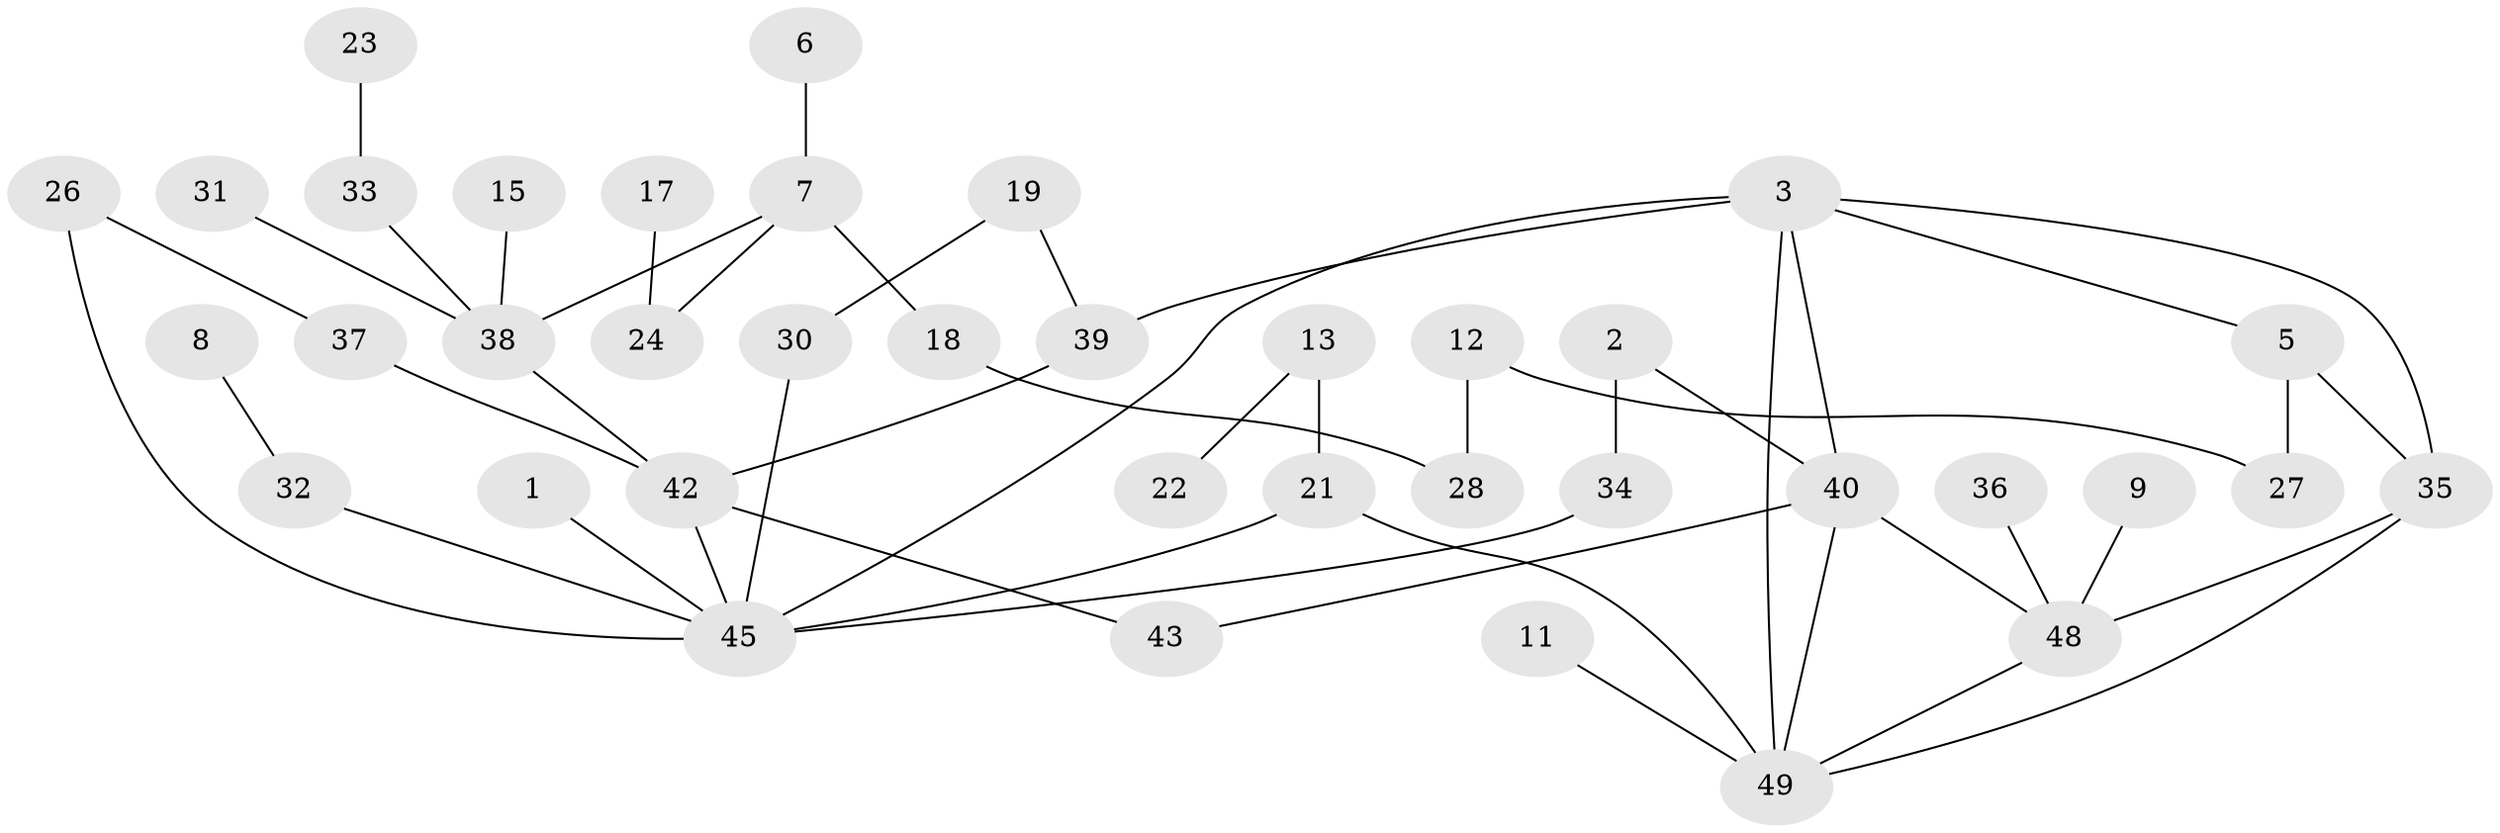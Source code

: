 // original degree distribution, {1: 0.2857142857142857, 5: 0.04081632653061224, 4: 0.08163265306122448, 2: 0.29591836734693877, 3: 0.20408163265306123, 0: 0.08163265306122448, 8: 0.01020408163265306}
// Generated by graph-tools (version 1.1) at 2025/25/03/09/25 03:25:18]
// undirected, 38 vertices, 49 edges
graph export_dot {
graph [start="1"]
  node [color=gray90,style=filled];
  1;
  2;
  3;
  5;
  6;
  7;
  8;
  9;
  11;
  12;
  13;
  15;
  17;
  18;
  19;
  21;
  22;
  23;
  24;
  26;
  27;
  28;
  30;
  31;
  32;
  33;
  34;
  35;
  36;
  37;
  38;
  39;
  40;
  42;
  43;
  45;
  48;
  49;
  1 -- 45 [weight=1.0];
  2 -- 34 [weight=1.0];
  2 -- 40 [weight=1.0];
  3 -- 5 [weight=1.0];
  3 -- 35 [weight=1.0];
  3 -- 39 [weight=1.0];
  3 -- 40 [weight=1.0];
  3 -- 45 [weight=1.0];
  3 -- 49 [weight=1.0];
  5 -- 27 [weight=1.0];
  5 -- 35 [weight=1.0];
  6 -- 7 [weight=1.0];
  7 -- 18 [weight=1.0];
  7 -- 24 [weight=2.0];
  7 -- 38 [weight=1.0];
  8 -- 32 [weight=1.0];
  9 -- 48 [weight=1.0];
  11 -- 49 [weight=1.0];
  12 -- 27 [weight=1.0];
  12 -- 28 [weight=1.0];
  13 -- 21 [weight=1.0];
  13 -- 22 [weight=1.0];
  15 -- 38 [weight=1.0];
  17 -- 24 [weight=1.0];
  18 -- 28 [weight=1.0];
  19 -- 30 [weight=1.0];
  19 -- 39 [weight=1.0];
  21 -- 45 [weight=1.0];
  21 -- 49 [weight=1.0];
  23 -- 33 [weight=2.0];
  26 -- 37 [weight=1.0];
  26 -- 45 [weight=1.0];
  30 -- 45 [weight=1.0];
  31 -- 38 [weight=1.0];
  32 -- 45 [weight=1.0];
  33 -- 38 [weight=1.0];
  34 -- 45 [weight=1.0];
  35 -- 48 [weight=2.0];
  35 -- 49 [weight=1.0];
  36 -- 48 [weight=1.0];
  37 -- 42 [weight=1.0];
  38 -- 42 [weight=2.0];
  39 -- 42 [weight=1.0];
  40 -- 43 [weight=1.0];
  40 -- 48 [weight=1.0];
  40 -- 49 [weight=1.0];
  42 -- 43 [weight=1.0];
  42 -- 45 [weight=1.0];
  48 -- 49 [weight=1.0];
}
